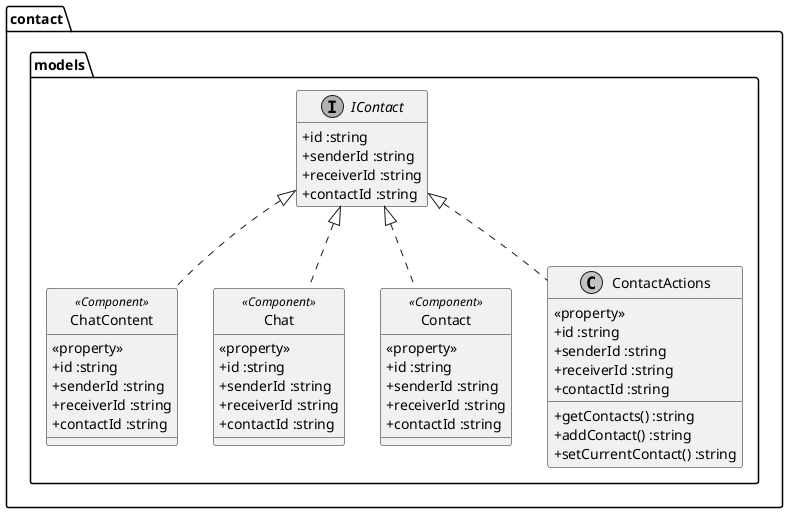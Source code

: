 @startuml

 skinparam monochrome true
 skinparam classAttributeIconSize 0
 top to bottom direction
package "contact.models"{
  
  interface "IContact" {
    + id :string
    + senderId :string
    + receiverId :string
    + contactId :string
  }
  hide IContact  methods

  
  
  
  class "ChatContent" <<Component>>{
  <<property>>
    + id :string
    + senderId :string
    + receiverId :string
    + contactId :string
}

hide ChatContent circle
show ChatContent fields

class "Chat" <<Component>>{
  <<property>>
    + id :string
    + senderId :string
    + receiverId :string
    + contactId :string
}

hide Chat circle
show Chat fields
  
  class "Contact" <<Component>>{
  <<property>>
    + id :string
    + senderId :string
    + receiverId :string
    + contactId :string
}

hide Contact circle
show Contact fields
  
  
class "ContactActions" {
  + getContacts() :string
  + addContact() :string
  + setCurrentContact() :string
  <<property>>
    + id :string
    + senderId :string
    + receiverId :string
    + contactId :string
}
  
  IContact <|.. ChatContent 
  IContact <|.. Chat
   IContact <|.. Contact
   IContact <|.. ContactActions

}


@enduml